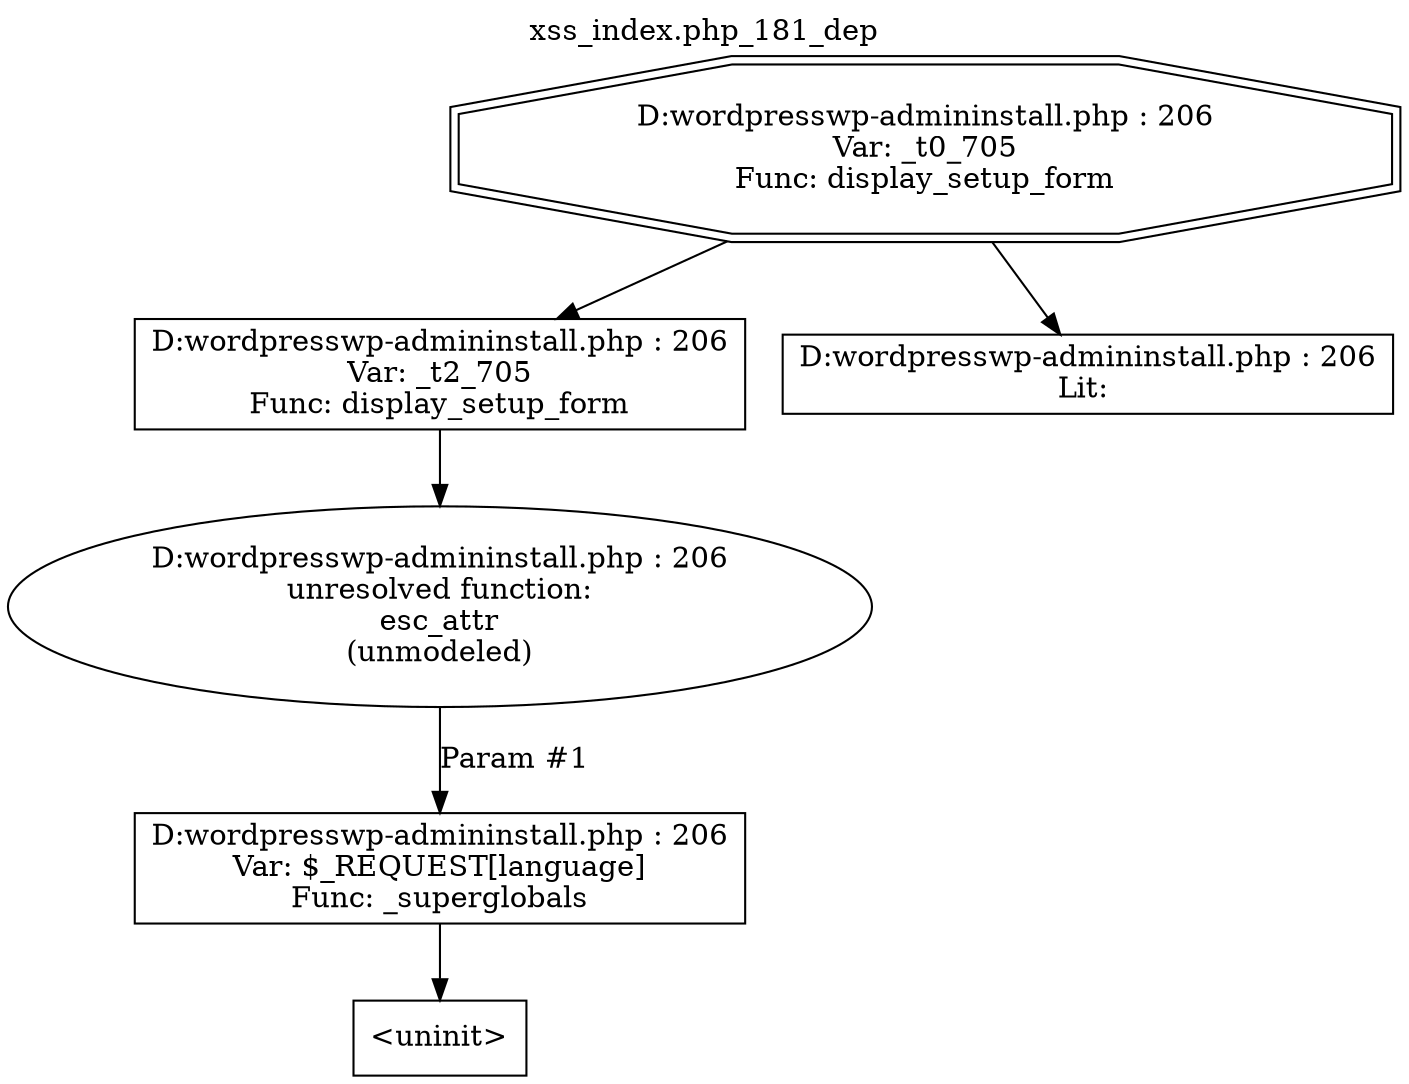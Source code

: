digraph cfg {
  label="xss_index.php_181_dep";
  labelloc=t;
  n1 [shape=doubleoctagon, label="D:\wordpress\wp-admin\install.php : 206\nVar: _t0_705\nFunc: display_setup_form\n"];
  n2 [shape=box, label="D:\wordpress\wp-admin\install.php : 206\nVar: _t2_705\nFunc: display_setup_form\n"];
  n3 [shape=ellipse, label="D:\wordpress\wp-admin\install.php : 206\nunresolved function:\nesc_attr\n(unmodeled)\n"];
  n4 [shape=box, label="D:\wordpress\wp-admin\install.php : 206\nVar: $_REQUEST[language]\nFunc: _superglobals\n"];
  n5 [shape=box, label="<uninit>"];
  n6 [shape=box, label="D:\wordpress\wp-admin\install.php : 206\nLit: \n"];
  n2 -> n3;
  n4 -> n5;
  n3 -> n4[label="Param #1"];
  n1 -> n2;
  n1 -> n6;
}

